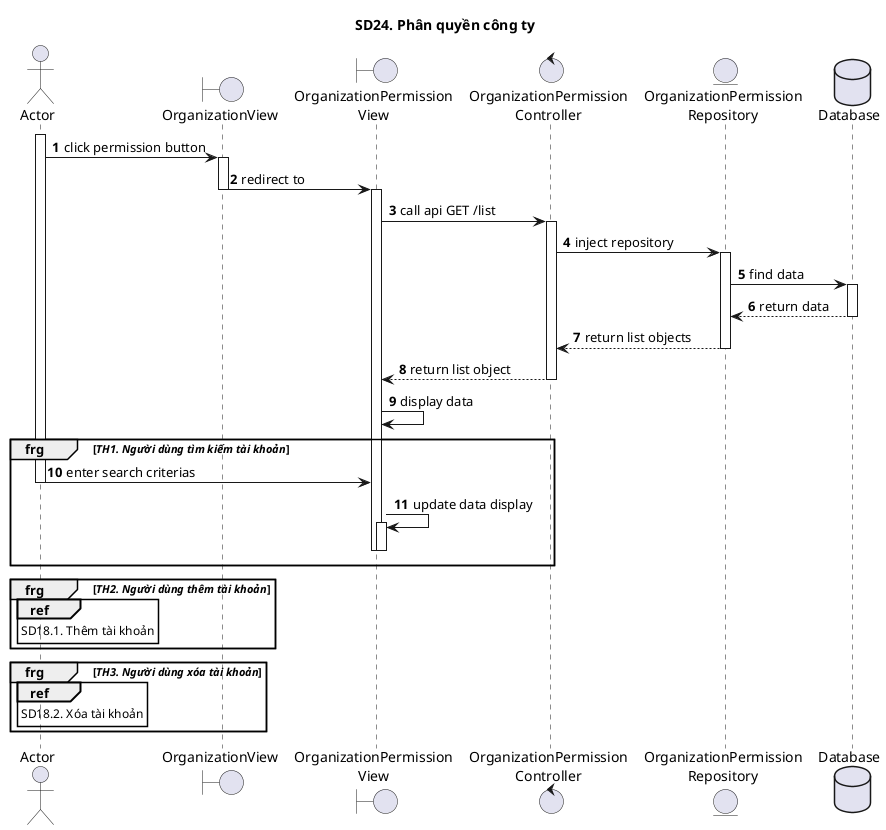 @startuml SQ
autonumber
title SD24. Phân quyền công ty
actor "Actor" as actor
boundary "OrganizationView" as view
boundary "OrganizationPermission\nView" as permission
control "OrganizationPermission\nController" as controller
entity "OrganizationPermission\nRepository" as model
database "Database" as database
activate actor
actor -> view: click permission button
activate view
view -> permission: redirect to
deactivate view
activate permission
permission -> controller: call api GET /list
activate controller
controller -> model: inject repository
activate model
model -> database: find data
activate database
database --> model: return data
deactivate database
model --> controller: return list objects
deactivate model
controller --> permission: return list object
deactivate controller
permission -> permission: display data
group frg [//TH1. Người dùng tìm kiếm tài khoản//]
actor -> permission : enter search criterias
deactivate actor
permission -> permission: update data display
activate permission
deactivate permission
deactivate permission
end
group frg [//TH2. Người dùng thêm tài khoản//]
ref over actor
SD18.1. Thêm tài khoản
end ref
end
group frg [//TH3. Người dùng xóa tài khoản//]
ref over actor
SD18.2. Xóa tài khoản
end ref
end
@enduml